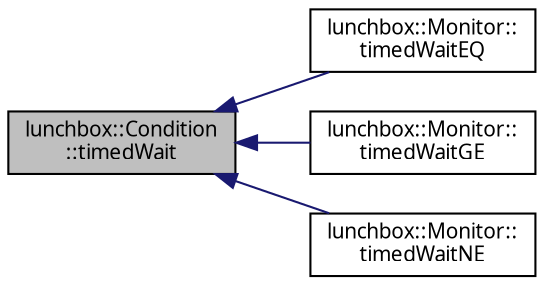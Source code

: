 digraph "lunchbox::Condition::timedWait"
{
  edge [fontname="Sans",fontsize="10",labelfontname="Sans",labelfontsize="10"];
  node [fontname="Sans",fontsize="10",shape=record];
  rankdir="LR";
  Node1 [label="lunchbox::Condition\l::timedWait",height=0.2,width=0.4,color="black", fillcolor="grey75", style="filled" fontcolor="black"];
  Node1 -> Node2 [dir="back",color="midnightblue",fontsize="10",style="solid",fontname="Sans"];
  Node2 [label="lunchbox::Monitor::\ltimedWaitEQ",height=0.2,width=0.4,color="black", fillcolor="white", style="filled",URL="$classlunchbox_1_1_monitor.html#ac86a4412245731f5e8b11fdaf9d0ab4a",tooltip="Block until the monitor has the given value. "];
  Node1 -> Node3 [dir="back",color="midnightblue",fontsize="10",style="solid",fontname="Sans"];
  Node3 [label="lunchbox::Monitor::\ltimedWaitGE",height=0.2,width=0.4,color="black", fillcolor="white", style="filled",URL="$classlunchbox_1_1_monitor.html#a2a8b5c1fc9b3cfdd917a2955aa555b53",tooltip="Block until the monitor has a value greater or equal to the given value. "];
  Node1 -> Node4 [dir="back",color="midnightblue",fontsize="10",style="solid",fontname="Sans"];
  Node4 [label="lunchbox::Monitor::\ltimedWaitNE",height=0.2,width=0.4,color="black", fillcolor="white", style="filled",URL="$classlunchbox_1_1_monitor.html#a233c15fbd650abbce70a7546636f5527",tooltip="Block until the monitor has not the given value. "];
}
